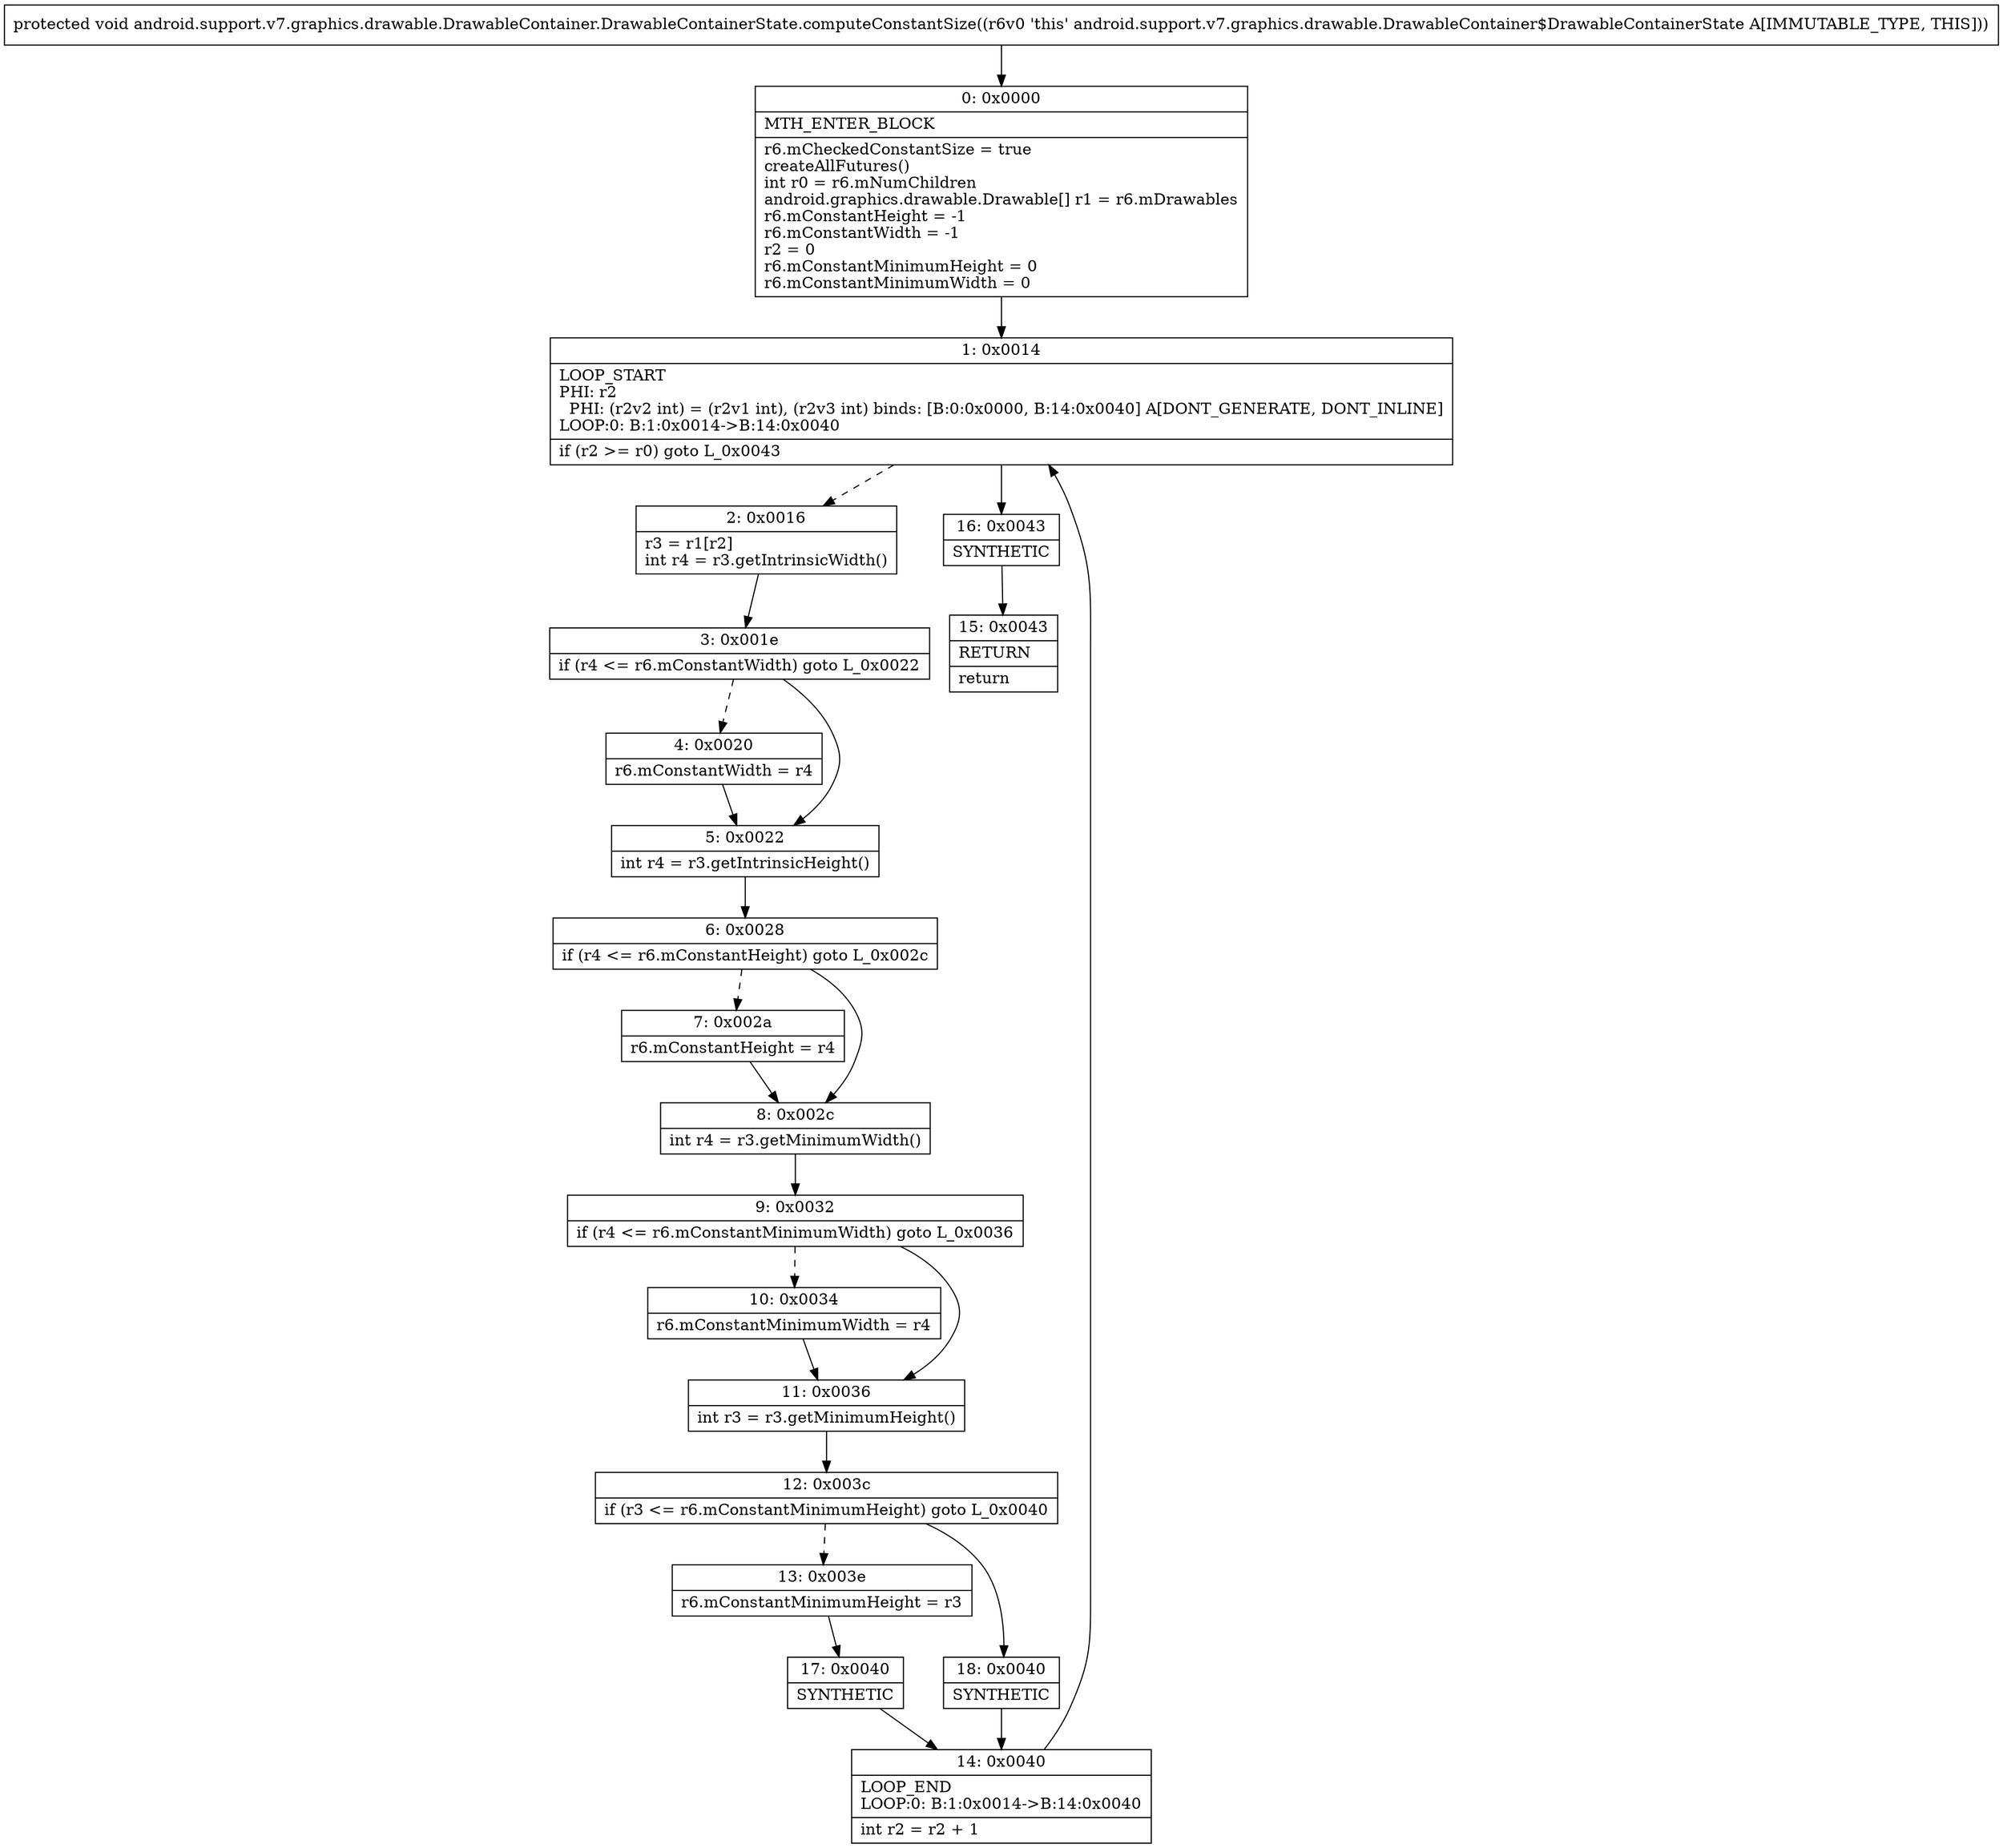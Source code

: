 digraph "CFG forandroid.support.v7.graphics.drawable.DrawableContainer.DrawableContainerState.computeConstantSize()V" {
Node_0 [shape=record,label="{0\:\ 0x0000|MTH_ENTER_BLOCK\l|r6.mCheckedConstantSize = true\lcreateAllFutures()\lint r0 = r6.mNumChildren\landroid.graphics.drawable.Drawable[] r1 = r6.mDrawables\lr6.mConstantHeight = \-1\lr6.mConstantWidth = \-1\lr2 = 0\lr6.mConstantMinimumHeight = 0\lr6.mConstantMinimumWidth = 0\l}"];
Node_1 [shape=record,label="{1\:\ 0x0014|LOOP_START\lPHI: r2 \l  PHI: (r2v2 int) = (r2v1 int), (r2v3 int) binds: [B:0:0x0000, B:14:0x0040] A[DONT_GENERATE, DONT_INLINE]\lLOOP:0: B:1:0x0014\-\>B:14:0x0040\l|if (r2 \>= r0) goto L_0x0043\l}"];
Node_2 [shape=record,label="{2\:\ 0x0016|r3 = r1[r2]\lint r4 = r3.getIntrinsicWidth()\l}"];
Node_3 [shape=record,label="{3\:\ 0x001e|if (r4 \<= r6.mConstantWidth) goto L_0x0022\l}"];
Node_4 [shape=record,label="{4\:\ 0x0020|r6.mConstantWidth = r4\l}"];
Node_5 [shape=record,label="{5\:\ 0x0022|int r4 = r3.getIntrinsicHeight()\l}"];
Node_6 [shape=record,label="{6\:\ 0x0028|if (r4 \<= r6.mConstantHeight) goto L_0x002c\l}"];
Node_7 [shape=record,label="{7\:\ 0x002a|r6.mConstantHeight = r4\l}"];
Node_8 [shape=record,label="{8\:\ 0x002c|int r4 = r3.getMinimumWidth()\l}"];
Node_9 [shape=record,label="{9\:\ 0x0032|if (r4 \<= r6.mConstantMinimumWidth) goto L_0x0036\l}"];
Node_10 [shape=record,label="{10\:\ 0x0034|r6.mConstantMinimumWidth = r4\l}"];
Node_11 [shape=record,label="{11\:\ 0x0036|int r3 = r3.getMinimumHeight()\l}"];
Node_12 [shape=record,label="{12\:\ 0x003c|if (r3 \<= r6.mConstantMinimumHeight) goto L_0x0040\l}"];
Node_13 [shape=record,label="{13\:\ 0x003e|r6.mConstantMinimumHeight = r3\l}"];
Node_14 [shape=record,label="{14\:\ 0x0040|LOOP_END\lLOOP:0: B:1:0x0014\-\>B:14:0x0040\l|int r2 = r2 + 1\l}"];
Node_15 [shape=record,label="{15\:\ 0x0043|RETURN\l|return\l}"];
Node_16 [shape=record,label="{16\:\ 0x0043|SYNTHETIC\l}"];
Node_17 [shape=record,label="{17\:\ 0x0040|SYNTHETIC\l}"];
Node_18 [shape=record,label="{18\:\ 0x0040|SYNTHETIC\l}"];
MethodNode[shape=record,label="{protected void android.support.v7.graphics.drawable.DrawableContainer.DrawableContainerState.computeConstantSize((r6v0 'this' android.support.v7.graphics.drawable.DrawableContainer$DrawableContainerState A[IMMUTABLE_TYPE, THIS])) }"];
MethodNode -> Node_0;
Node_0 -> Node_1;
Node_1 -> Node_2[style=dashed];
Node_1 -> Node_16;
Node_2 -> Node_3;
Node_3 -> Node_4[style=dashed];
Node_3 -> Node_5;
Node_4 -> Node_5;
Node_5 -> Node_6;
Node_6 -> Node_7[style=dashed];
Node_6 -> Node_8;
Node_7 -> Node_8;
Node_8 -> Node_9;
Node_9 -> Node_10[style=dashed];
Node_9 -> Node_11;
Node_10 -> Node_11;
Node_11 -> Node_12;
Node_12 -> Node_13[style=dashed];
Node_12 -> Node_18;
Node_13 -> Node_17;
Node_14 -> Node_1;
Node_16 -> Node_15;
Node_17 -> Node_14;
Node_18 -> Node_14;
}

